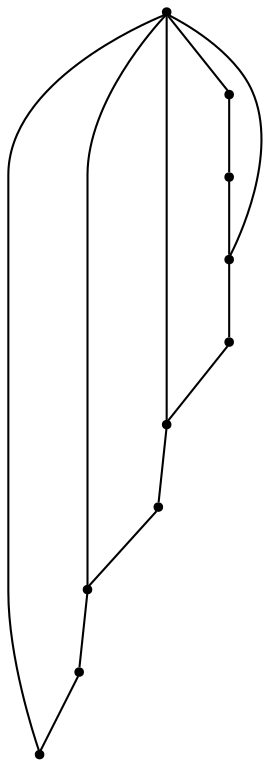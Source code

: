 graph {
  node [shape=point,comment="{\"directed\":false,\"doi\":\"10.4230/LIPIcs.GD.2024.11\",\"figure\":\"3 (1)\"}"]

  v0 [pos="1037.8483467705635,2648.050905330515"]
  v1 [pos="1084.5278256248691,2601.5033287355236"]
  v2 [pos="991.1688361183561,2601.5033287355236"]
  v3 [pos="944.4893254661488,2648.050905330515"]
  v4 [pos="897.8097512181378,2601.5033287355236"]
  v5 [pos="891.5205714097054,2733.812168984203"]
  v6 [pos="711.0917086093082,2601.5033287355236"]
  v7 [pos="804.450729913723,2601.5033287355236"]
  v8 [pos="851.1302405659303,2648.050905330515"]
  v9 [pos="757.7712192615155,2648.050905330515"]

  v0 -- v1 [id="-1",pos="1037.8483467705635,2648.050905330515 1063.6304671371952,2648.1717083797134 1084.527857422771,2627.2791389235786 1084.5278256248691,2601.5033287355236"]
  v6 -- v9 [id="-154",pos="711.0917086093082,2601.5033287355236 711.0917086093082,2627.2791389235786 731.9890988948838,2648.1717083797134 757.7712192615155,2648.050905330515"]
  v9 -- v7 [id="-156",pos="757.7712192615155,2648.050905330515 783.5533396281473,2648.1717083797134 804.450729913723,2627.2791389235786 804.450729913723,2601.5033287355236"]
  v7 -- v8 [id="-157",pos="804.450729913723,2601.5033287355236 804.450729913723,2627.2791389235786 825.3481201992986,2648.1717083797134 851.1302405659303,2648.050905330515"]
  v8 -- v4 [id="-159",pos="851.1302405659303,2648.050905330515 876.912360932562,2648.1717083797134 897.8097512181378,2627.2791389235786 897.8097512181378,2601.5033287355236"]
  v5 -- v2 [id="-160",pos="891.5205714097054,2733.812168984203 956.9886354991006,2715.874060628152 990.2060592471938,2671.772555037776 991.1688361183561,2601.5033287355236"]
  v5 -- v4 [id="-161",pos="891.5205714097054,2733.812168984203 898.2057622873449,2692.0689932363916 900.3021343582212,2647.9631641684655 897.8097512181378,2601.5033287355236"]
  v5 -- v7 [id="-162",pos="891.5205714097054,2733.812168984203 826.0483735930742,2715.874060628152 797.0278913097732,2671.772555037776 804.450729913723,2601.5033287355236"]
  v5 -- v6 [id="-163",pos="891.5205714097054,2733.812168984203 730.8179821710279,2731.8788115526077 707.5491043680704,2680.556081164453 711.0917086093082,2601.5033287355236"]
  v5 -- v1 [id="-164",pos="891.5205714097054,2733.812168984203 1066.214555426114,2730.087111591336 1081.7896765016555,2682.8938109081023 1084.5278256248691,2601.5033287355236"]
  v4 -- v3 [id="-165",pos="897.8097512181378,2601.5033287355236 897.8098148139413,2627.2791389235786 918.7072686953206,2648.1717083797134 944.4893254661488,2648.050905330515"]
  v3 -- v2 [id="-167",pos="944.4893254661488,2648.050905330515 970.2714458327805,2648.1717083797134 991.1688361183561,2627.2791389235786 991.1688361183561,2601.5033287355236"]
  v2 -- v0 [id="-168",pos="991.1688361183561,2601.5033287355236 991.1688361183561,2627.2791389235786 1012.0662899997354,2648.1717083797134 1037.8483467705635,2648.050905330515"]
}